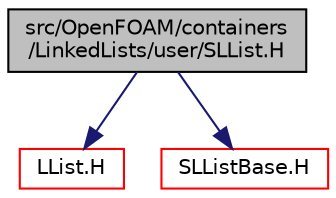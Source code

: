 digraph "src/OpenFOAM/containers/LinkedLists/user/SLList.H"
{
  bgcolor="transparent";
  edge [fontname="Helvetica",fontsize="10",labelfontname="Helvetica",labelfontsize="10"];
  node [fontname="Helvetica",fontsize="10",shape=record];
  Node1 [label="src/OpenFOAM/containers\l/LinkedLists/user/SLList.H",height=0.2,width=0.4,color="black", fillcolor="grey75", style="filled", fontcolor="black"];
  Node1 -> Node2 [color="midnightblue",fontsize="10",style="solid",fontname="Helvetica"];
  Node2 [label="LList.H",height=0.2,width=0.4,color="red",URL="$a07621.html"];
  Node1 -> Node3 [color="midnightblue",fontsize="10",style="solid",fontname="Helvetica"];
  Node3 [label="SLListBase.H",height=0.2,width=0.4,color="red",URL="$a07633.html"];
}

